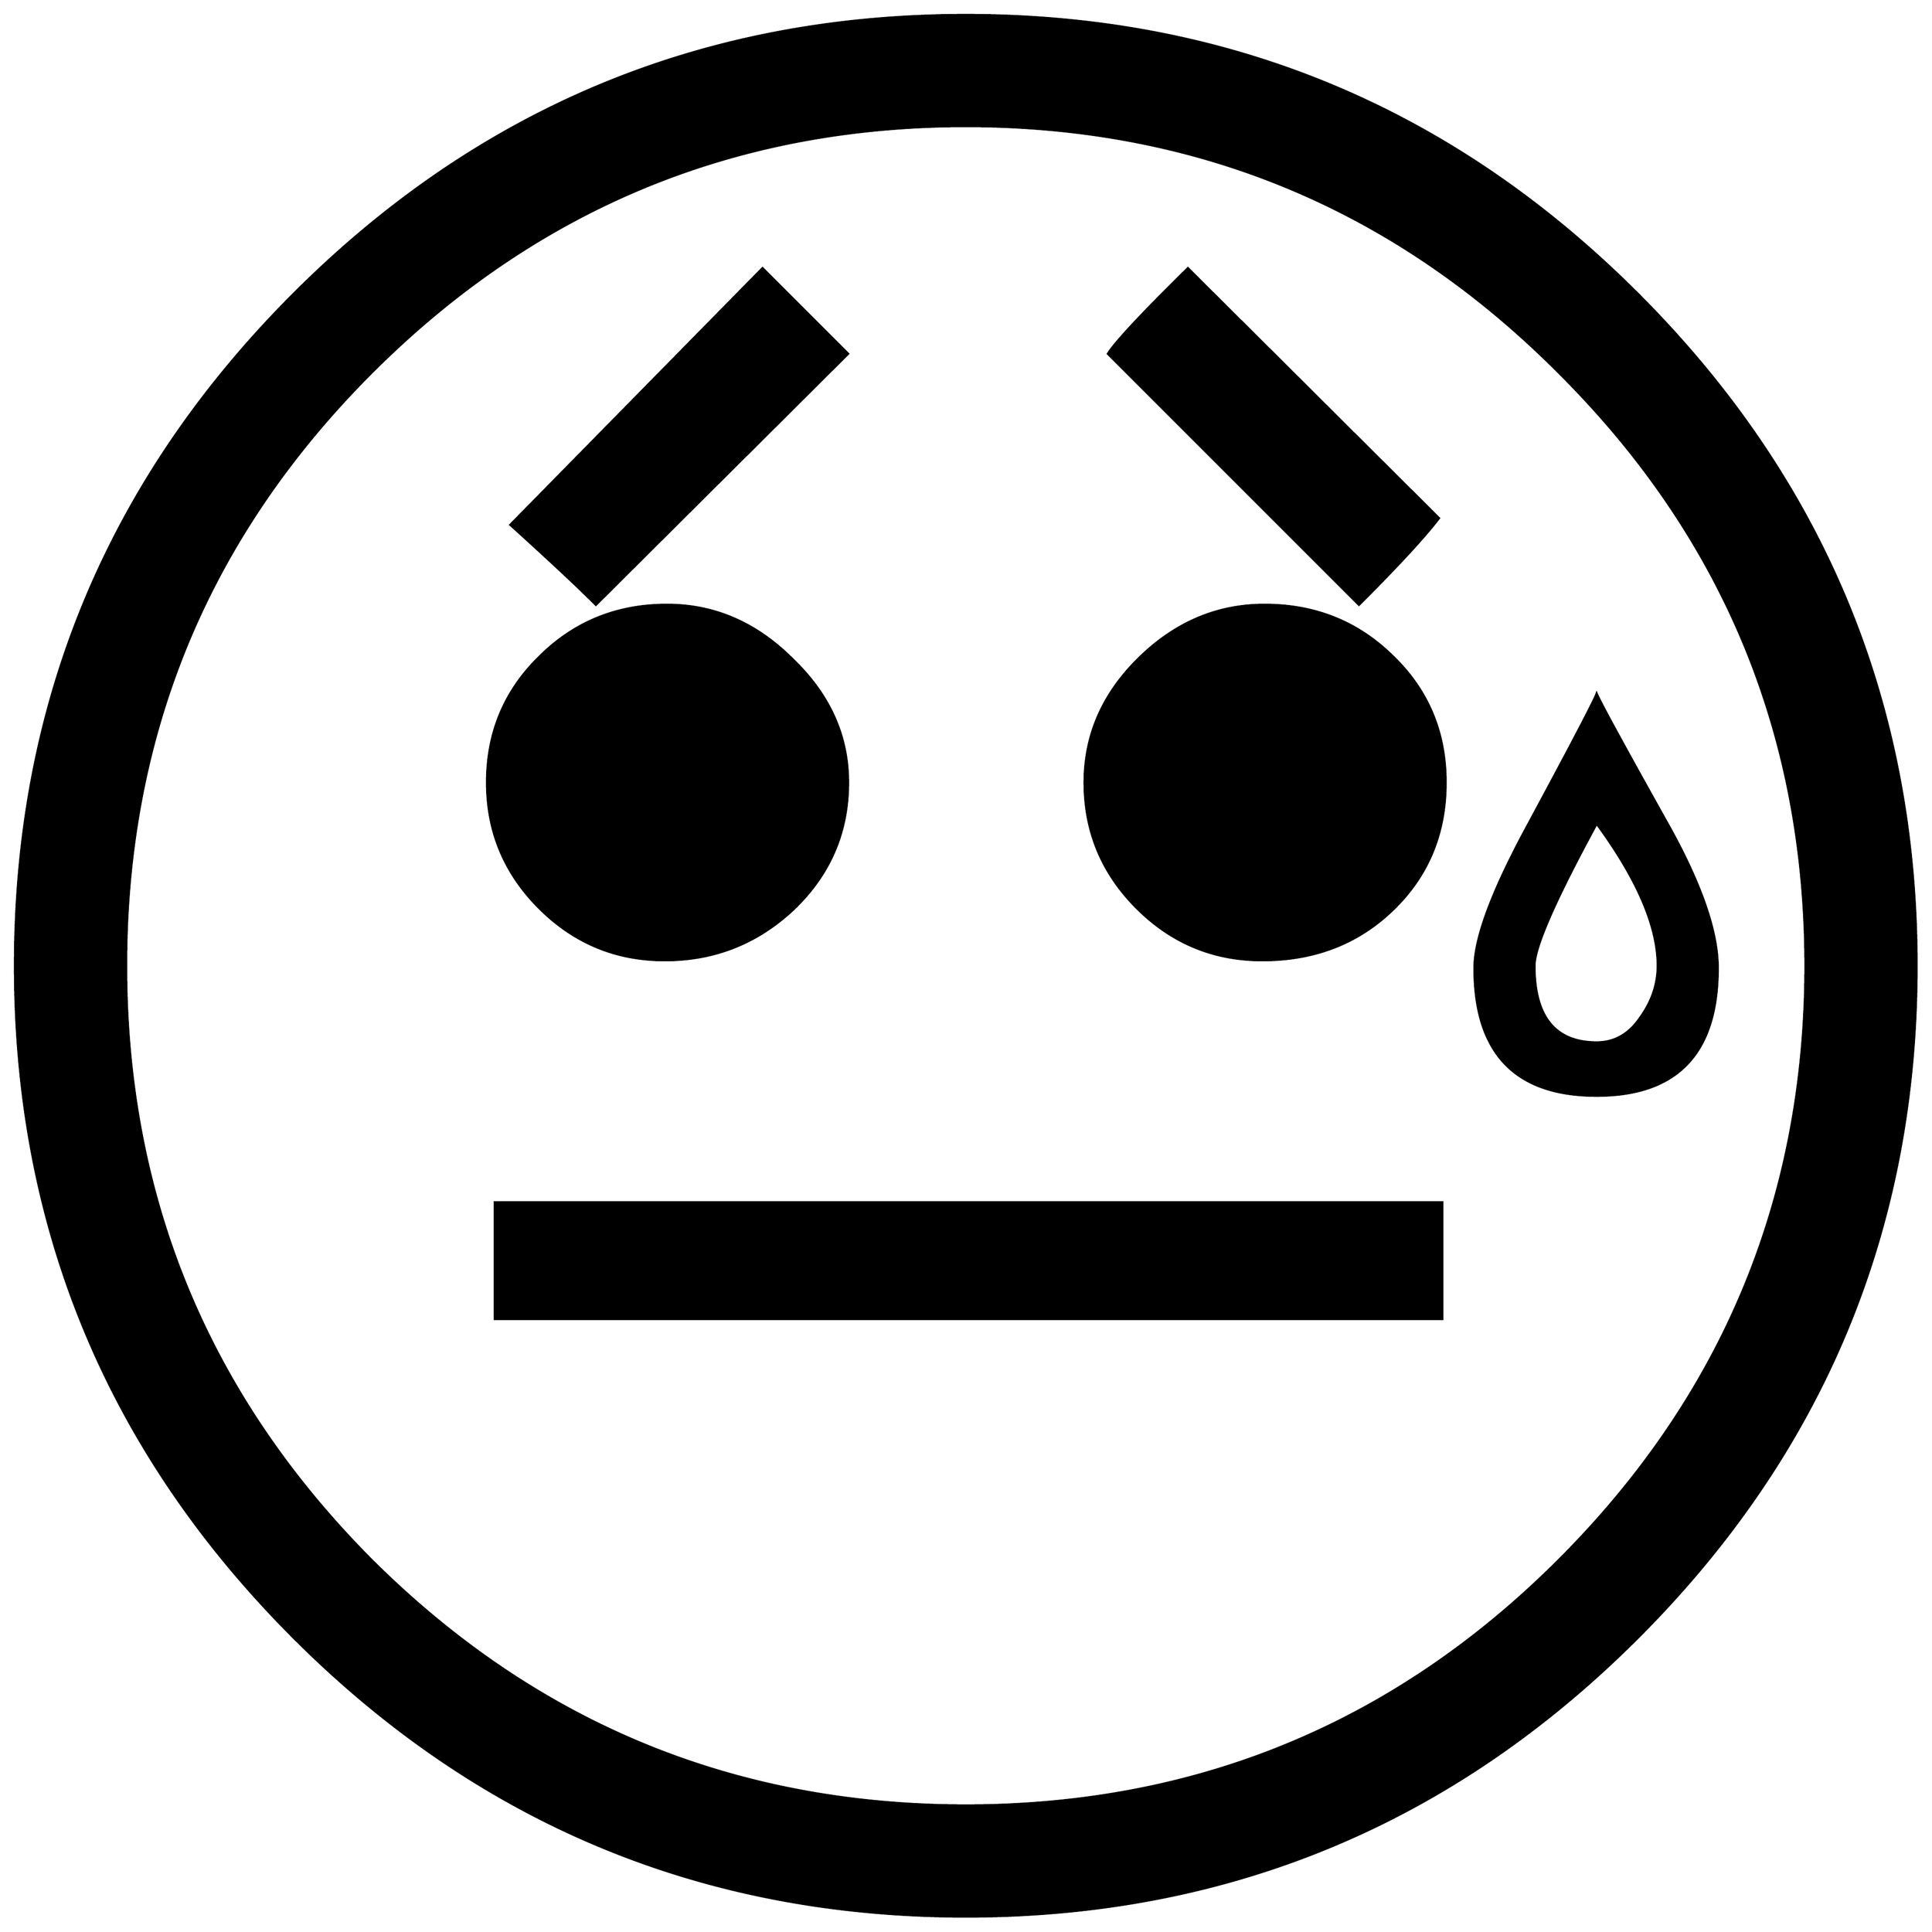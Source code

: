 


\begin{tikzpicture}[y=0.80pt, x=0.80pt, yscale=-1.0, xscale=1.0, inner sep=0pt, outer sep=0pt]
\begin{scope}[shift={(100.0,1706.0)},nonzero rule]
  \path[draw=.,fill=.,line width=1.600pt] (1794.0,-582.0) ..
    controls (1794.0,-346.0) and (1710.333,-144.333) ..
    (1543.0,23.0) .. controls (1375.667,190.333) and (1174.0,274.0)
    .. (938.0,274.0) .. controls (702.0,274.0) and (500.333,190.333)
    .. (333.0,23.0) .. controls (165.667,-144.333) and (82.0,-346.0)
    .. (82.0,-582.0) .. controls (82.0,-818.0) and
    (165.667,-1019.667) .. (333.0,-1187.0) .. controls
    (500.333,-1354.333) and (702.0,-1438.0) .. (938.0,-1438.0) ..
    controls (1174.0,-1438.0) and (1375.667,-1354.333) ..
    (1543.0,-1187.0) .. controls (1710.333,-1019.667) and
    (1794.0,-818.0) .. (1794.0,-582.0) -- cycle(1694.0,-582.0)
    .. controls (1694.0,-790.667) and (1620.0,-968.667) ..
    (1472.0,-1116.0) .. controls (1324.667,-1264.0) and
    (1146.667,-1338.0) .. (938.0,-1338.0) .. controls
    (729.333,-1338.0) and (551.0,-1264.0) .. (403.0,-1116.0) ..
    controls (255.667,-968.667) and (182.0,-790.667) .. (182.0,-582.0)
    .. controls (182.0,-373.333) and (255.667,-195.0) ..
    (403.0,-47.0) .. controls (551.0,100.333) and (729.333,174.0) ..
    (938.0,174.0) .. controls (1146.667,174.0) and (1324.667,100.333)
    .. (1472.0,-47.0) .. controls (1620.0,-195.0) and
    (1694.0,-373.333) .. (1694.0,-582.0) -- cycle(1364.0,-985.0)
    .. controls (1351.333,-968.333) and (1327.333,-942.333) ..
    (1292.0,-907.0) -- (1066.0,-1133.0) .. controls
    (1072.667,-1143.667) and (1096.667,-1169.333) .. (1138.0,-1210.0) --
    (1364.0,-985.0) -- cycle(1615.0,-580.0) .. controls
    (1615.0,-503.333) and (1578.667,-465.0) .. (1506.0,-465.0) ..
    controls (1432.667,-465.0) and (1396.0,-503.333) ..
    (1396.0,-580.0) .. controls (1396.0,-606.0) and
    (1411.0,-647.0) .. (1441.0,-703.0) .. controls
    (1482.333,-779.667) and (1504.0,-821.0) .. (1506.0,-827.0) ..
    controls (1509.333,-819.0) and (1531.333,-778.667) ..
    (1572.0,-706.0) .. controls (1600.667,-654.0) and
    (1615.0,-612.0) .. (1615.0,-580.0) -- cycle(1370.0,-747.0)
    .. controls (1370.0,-701.0) and (1354.0,-662.667) ..
    (1322.0,-632.0) .. controls (1290.667,-602.0) and
    (1251.667,-587.0) .. (1205.0,-587.0) .. controls
    (1161.0,-587.0) and (1123.333,-602.667) .. (1092.0,-634.0) ..
    controls (1060.667,-665.333) and (1045.0,-703.0) ..
    (1045.0,-747.0) .. controls (1045.0,-789.667) and
    (1061.333,-827.0) .. (1094.0,-859.0) .. controls
    (1126.667,-891.0) and (1164.333,-907.0) .. (1207.0,-907.0) ..
    controls (1252.333,-907.0) and (1290.667,-891.667) ..
    (1322.0,-861.0) .. controls (1354.0,-830.333) and
    (1370.0,-792.333) .. (1370.0,-747.0) -- cycle(832.0,-1133.0)
    -- (605.0,-907.0) .. controls (588.333,-923.667) and
    (562.667,-947.667) .. (528.0,-979.0) -- (755.0,-1210.0) --
    (832.0,-1133.0) -- cycle(832.0,-747.0) .. controls
    (832.0,-702.333) and (815.667,-664.333) .. (783.0,-633.0) ..
    controls (750.333,-602.333) and (711.667,-587.0) .. (667.0,-587.0)
    .. controls (623.0,-587.0) and (585.333,-602.667) ..
    (554.0,-634.0) .. controls (522.667,-665.333) and (507.0,-703.0)
    .. (507.0,-747.0) .. controls (507.0,-791.667) and
    (522.667,-829.333) .. (554.0,-860.0) .. controls (585.333,-891.333)
    and (623.667,-907.0) .. (669.0,-907.0) .. controls
    (711.667,-907.0) and (749.333,-890.667) .. (782.0,-858.0) ..
    controls (815.333,-826.0) and (832.0,-789.0) .. (832.0,-747.0)
    -- cycle(1367.0,-264.0) -- (514.0,-264.0) -- (514.0,-369.0)
    -- (1367.0,-369.0) -- (1367.0,-264.0) --
    cycle(1561.0,-582.0) .. controls (1561.0,-617.333) and
    (1542.667,-660.0) .. (1506.0,-710.0) .. controls
    (1468.667,-641.333) and (1450.0,-598.667) .. (1450.0,-582.0) ..
    controls (1450.0,-536.0) and (1468.667,-513.0) ..
    (1506.0,-513.0) .. controls (1522.0,-513.0) and
    (1535.0,-520.333) .. (1545.0,-535.0) .. controls
    (1555.667,-549.667) and (1561.0,-565.333) .. (1561.0,-582.0) --
    cycle;
\end{scope}

\end{tikzpicture}

